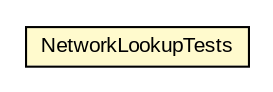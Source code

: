#!/usr/local/bin/dot
#
# Class diagram 
# Generated by UMLGraph version R5_6-24-gf6e263 (http://www.umlgraph.org/)
#

digraph G {
	edge [fontname="arial",fontsize=10,labelfontname="arial",labelfontsize=10];
	node [fontname="arial",fontsize=10,shape=plaintext];
	nodesep=0.25;
	ranksep=0.5;
	// net.trajano.wagon.git.test.NetworkLookupTests
	c41 [label=<<table title="net.trajano.wagon.git.test.NetworkLookupTests" border="0" cellborder="1" cellspacing="0" cellpadding="2" port="p" bgcolor="lemonChiffon" href="./NetworkLookupTests.html">
		<tr><td><table border="0" cellspacing="0" cellpadding="1">
<tr><td align="center" balign="center"> NetworkLookupTests </td></tr>
		</table></td></tr>
		</table>>, URL="./NetworkLookupTests.html", fontname="arial", fontcolor="black", fontsize=10.0];
}

